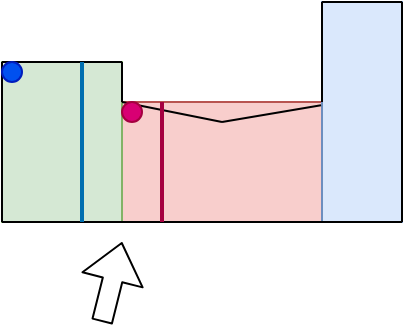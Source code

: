 <mxfile version="13.9.2" type="github">
  <diagram id="SNSVXGH9BnDzPArwe3A-" name="Page-1">
    <mxGraphModel dx="810" dy="877" grid="1" gridSize="10" guides="1" tooltips="1" connect="1" arrows="1" fold="1" page="1" pageScale="1" pageWidth="850" pageHeight="1100" math="0" shadow="0">
      <root>
        <mxCell id="0" />
        <mxCell id="1" parent="0" />
        <mxCell id="7JbKkaQA1GK2c_iS6zvy-1" value="" style="shape=flexArrow;endArrow=classic;html=1;" edge="1" parent="1">
          <mxGeometry width="50" height="50" relative="1" as="geometry">
            <mxPoint x="360" y="710" as="sourcePoint" />
            <mxPoint x="370" y="670" as="targetPoint" />
          </mxGeometry>
        </mxCell>
        <mxCell id="7JbKkaQA1GK2c_iS6zvy-10" value="" style="group" vertex="1" connectable="0" parent="1">
          <mxGeometry x="310" y="550" width="200" height="110" as="geometry" />
        </mxCell>
        <mxCell id="7JbKkaQA1GK2c_iS6zvy-17" value="" style="rounded=0;whiteSpace=wrap;html=1;strokeWidth=1;fillColor=#f8cecc;strokeColor=#b85450;" vertex="1" parent="7JbKkaQA1GK2c_iS6zvy-10">
          <mxGeometry x="60" y="50" width="100" height="60" as="geometry" />
        </mxCell>
        <mxCell id="7JbKkaQA1GK2c_iS6zvy-19" value="" style="rounded=0;whiteSpace=wrap;html=1;strokeWidth=1;fillColor=#d5e8d4;strokeColor=#82b366;" vertex="1" parent="7JbKkaQA1GK2c_iS6zvy-10">
          <mxGeometry y="30" width="60" height="80" as="geometry" />
        </mxCell>
        <mxCell id="7JbKkaQA1GK2c_iS6zvy-15" value="" style="rounded=0;whiteSpace=wrap;html=1;strokeWidth=1;fillColor=#dae8fc;strokeColor=#6c8ebf;" vertex="1" parent="7JbKkaQA1GK2c_iS6zvy-10">
          <mxGeometry x="160" width="40" height="110" as="geometry" />
        </mxCell>
        <mxCell id="7JbKkaQA1GK2c_iS6zvy-2" value="" style="endArrow=none;html=1;" edge="1" parent="7JbKkaQA1GK2c_iS6zvy-10">
          <mxGeometry width="50" height="50" relative="1" as="geometry">
            <mxPoint x="60" y="50" as="sourcePoint" />
            <mxPoint x="110" y="60" as="targetPoint" />
          </mxGeometry>
        </mxCell>
        <mxCell id="7JbKkaQA1GK2c_iS6zvy-3" value="" style="endArrow=none;html=1;" edge="1" parent="7JbKkaQA1GK2c_iS6zvy-10">
          <mxGeometry width="50" height="50" relative="1" as="geometry">
            <mxPoint x="160" y="50" as="sourcePoint" />
            <mxPoint x="160" as="targetPoint" />
          </mxGeometry>
        </mxCell>
        <mxCell id="7JbKkaQA1GK2c_iS6zvy-4" value="" style="endArrow=none;html=1;" edge="1" parent="7JbKkaQA1GK2c_iS6zvy-10">
          <mxGeometry width="50" height="50" relative="1" as="geometry">
            <mxPoint x="200" y="110" as="sourcePoint" />
            <mxPoint x="200" as="targetPoint" />
          </mxGeometry>
        </mxCell>
        <mxCell id="7JbKkaQA1GK2c_iS6zvy-5" value="" style="endArrow=none;html=1;" edge="1" parent="7JbKkaQA1GK2c_iS6zvy-10">
          <mxGeometry width="50" height="50" relative="1" as="geometry">
            <mxPoint y="110" as="sourcePoint" />
            <mxPoint x="200" y="110" as="targetPoint" />
          </mxGeometry>
        </mxCell>
        <mxCell id="7JbKkaQA1GK2c_iS6zvy-6" value="" style="endArrow=none;html=1;" edge="1" parent="7JbKkaQA1GK2c_iS6zvy-10">
          <mxGeometry width="50" height="50" relative="1" as="geometry">
            <mxPoint y="110" as="sourcePoint" />
            <mxPoint y="30" as="targetPoint" />
          </mxGeometry>
        </mxCell>
        <mxCell id="7JbKkaQA1GK2c_iS6zvy-7" value="" style="endArrow=none;html=1;" edge="1" parent="7JbKkaQA1GK2c_iS6zvy-10">
          <mxGeometry width="50" height="50" relative="1" as="geometry">
            <mxPoint x="60" y="50" as="sourcePoint" />
            <mxPoint x="60" y="30" as="targetPoint" />
          </mxGeometry>
        </mxCell>
        <mxCell id="7JbKkaQA1GK2c_iS6zvy-8" value="" style="endArrow=none;html=1;" edge="1" parent="7JbKkaQA1GK2c_iS6zvy-10">
          <mxGeometry width="50" height="50" relative="1" as="geometry">
            <mxPoint y="30" as="sourcePoint" />
            <mxPoint x="60" y="30" as="targetPoint" />
          </mxGeometry>
        </mxCell>
        <mxCell id="7JbKkaQA1GK2c_iS6zvy-9" value="" style="endArrow=none;html=1;" edge="1" parent="7JbKkaQA1GK2c_iS6zvy-10">
          <mxGeometry width="50" height="50" relative="1" as="geometry">
            <mxPoint x="160" as="sourcePoint" />
            <mxPoint x="200" as="targetPoint" />
          </mxGeometry>
        </mxCell>
        <mxCell id="7JbKkaQA1GK2c_iS6zvy-23" value="" style="endArrow=none;html=1;fillColor=#d80073;strokeColor=#A50040;strokeWidth=2;" edge="1" parent="7JbKkaQA1GK2c_iS6zvy-10">
          <mxGeometry width="50" height="50" relative="1" as="geometry">
            <mxPoint x="80" y="110" as="sourcePoint" />
            <mxPoint x="80" y="50" as="targetPoint" />
          </mxGeometry>
        </mxCell>
        <mxCell id="7JbKkaQA1GK2c_iS6zvy-22" value="" style="endArrow=none;html=1;fillColor=#1ba1e2;strokeColor=#006EAF;strokeWidth=2;" edge="1" parent="7JbKkaQA1GK2c_iS6zvy-10">
          <mxGeometry width="50" height="50" relative="1" as="geometry">
            <mxPoint x="40" y="110" as="sourcePoint" />
            <mxPoint x="40" y="30" as="targetPoint" />
          </mxGeometry>
        </mxCell>
        <mxCell id="7JbKkaQA1GK2c_iS6zvy-27" value="" style="ellipse;whiteSpace=wrap;html=1;aspect=fixed;strokeWidth=1;fillColor=#0050ef;strokeColor=#001DBC;fontColor=#ffffff;" vertex="1" parent="7JbKkaQA1GK2c_iS6zvy-10">
          <mxGeometry y="30" width="10" height="10" as="geometry" />
        </mxCell>
        <mxCell id="7JbKkaQA1GK2c_iS6zvy-34" value="" style="ellipse;whiteSpace=wrap;html=1;aspect=fixed;strokeWidth=1;fillColor=#d80073;strokeColor=#A50040;fontColor=#ffffff;" vertex="1" parent="7JbKkaQA1GK2c_iS6zvy-10">
          <mxGeometry x="60" y="50" width="10" height="10" as="geometry" />
        </mxCell>
        <mxCell id="7JbKkaQA1GK2c_iS6zvy-20" value="" style="endArrow=none;html=1;entryX=-0.012;entryY=0.469;entryDx=0;entryDy=0;entryPerimeter=0;" edge="1" parent="1" target="7JbKkaQA1GK2c_iS6zvy-15">
          <mxGeometry width="50" height="50" relative="1" as="geometry">
            <mxPoint x="420" y="610" as="sourcePoint" />
            <mxPoint x="540" y="730" as="targetPoint" />
          </mxGeometry>
        </mxCell>
      </root>
    </mxGraphModel>
  </diagram>
</mxfile>
